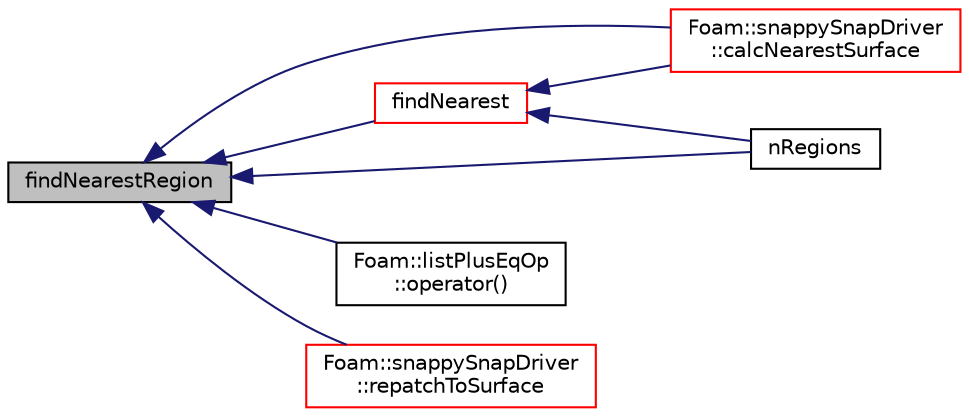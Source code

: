 digraph "findNearestRegion"
{
  bgcolor="transparent";
  edge [fontname="Helvetica",fontsize="10",labelfontname="Helvetica",labelfontsize="10"];
  node [fontname="Helvetica",fontsize="10",shape=record];
  rankdir="LR";
  Node730 [label="findNearestRegion",height=0.2,width=0.4,color="black", fillcolor="grey75", style="filled", fontcolor="black"];
  Node730 -> Node731 [dir="back",color="midnightblue",fontsize="10",style="solid",fontname="Helvetica"];
  Node731 [label="Foam::snappySnapDriver\l::calcNearestSurface",height=0.2,width=0.4,color="red",URL="$a25921.html#a0a334a64613ee0c208d8edf18306bcf2",tooltip="Per patch point calculate point on nearest surface. Set as. "];
  Node730 -> Node739 [dir="back",color="midnightblue",fontsize="10",style="solid",fontname="Helvetica"];
  Node739 [label="findNearest",height=0.2,width=0.4,color="red",URL="$a25881.html#a3e311ebb96da615d7859bbedd4c69617",tooltip="Find nearest point on surfaces. "];
  Node739 -> Node731 [dir="back",color="midnightblue",fontsize="10",style="solid",fontname="Helvetica"];
  Node739 -> Node742 [dir="back",color="midnightblue",fontsize="10",style="solid",fontname="Helvetica"];
  Node742 [label="nRegions",height=0.2,width=0.4,color="black",URL="$a25881.html#aea6a36c10dbbc8d2f593a71aa1bb12b0"];
  Node730 -> Node742 [dir="back",color="midnightblue",fontsize="10",style="solid",fontname="Helvetica"];
  Node730 -> Node743 [dir="back",color="midnightblue",fontsize="10",style="solid",fontname="Helvetica"];
  Node743 [label="Foam::listPlusEqOp\l::operator()",height=0.2,width=0.4,color="black",URL="$a25925.html#a2bca5855a51bffee2f0fe2aacc4aba10"];
  Node730 -> Node744 [dir="back",color="midnightblue",fontsize="10",style="solid",fontname="Helvetica"];
  Node744 [label="Foam::snappySnapDriver\l::repatchToSurface",height=0.2,width=0.4,color="red",URL="$a25921.html#abf0c9c836463b6164ef331dce238b2fa",tooltip="Repatch faces according to surface nearest the face centre. "];
}
